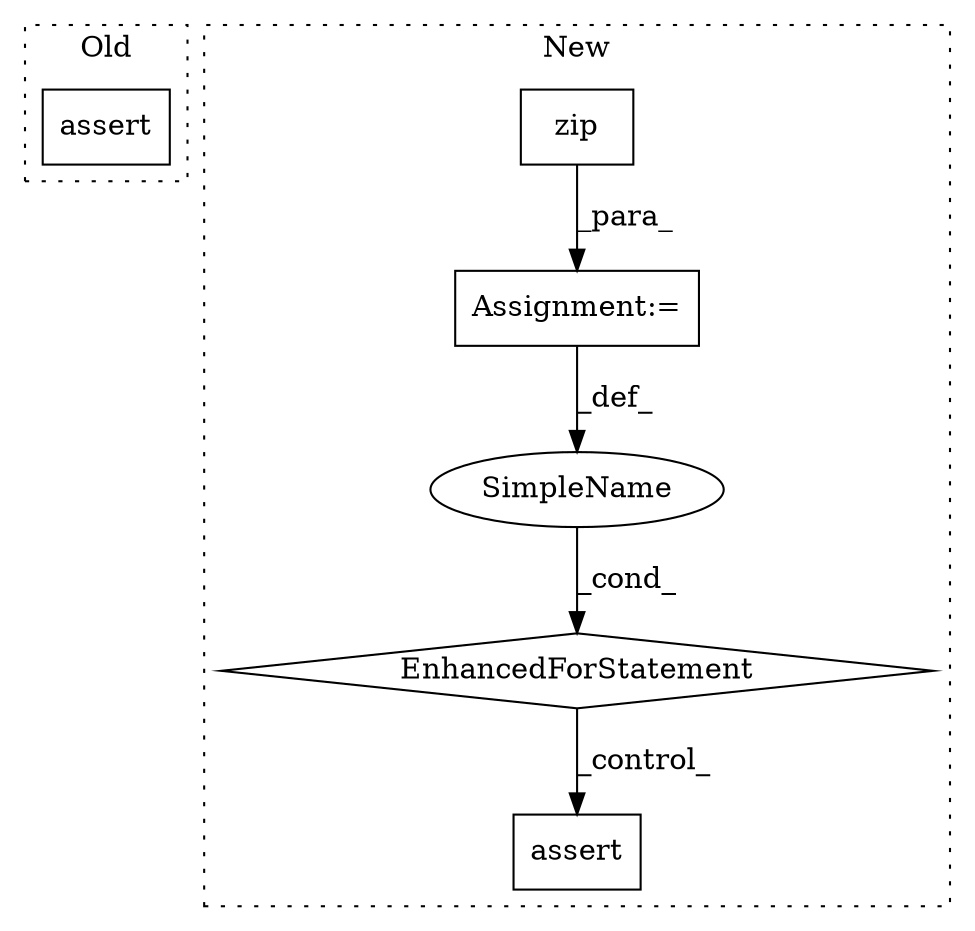 digraph G {
subgraph cluster0 {
1 [label="assert" a="6" s="660" l="7" shape="box"];
label = "Old";
style="dotted";
}
subgraph cluster1 {
2 [label="zip" a="32" s="1009,1025" l="4,1" shape="box"];
3 [label="Assignment:=" a="7" s="924,1026" l="67,2" shape="box"];
4 [label="EnhancedForStatement" a="70" s="924,1026" l="67,2" shape="diamond"];
5 [label="SimpleName" a="42" s="995" l="11" shape="ellipse"];
6 [label="assert" a="6" s="1036" l="7" shape="box"];
label = "New";
style="dotted";
}
2 -> 3 [label="_para_"];
3 -> 5 [label="_def_"];
4 -> 6 [label="_control_"];
5 -> 4 [label="_cond_"];
}